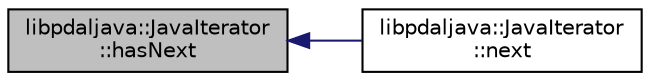 digraph "libpdaljava::JavaIterator::hasNext"
{
  edge [fontname="Helvetica",fontsize="10",labelfontname="Helvetica",labelfontsize="10"];
  node [fontname="Helvetica",fontsize="10",shape=record];
  rankdir="LR";
  Node1 [label="libpdaljava::JavaIterator\l::hasNext",height=0.2,width=0.4,color="black", fillcolor="grey75", style="filled", fontcolor="black"];
  Node1 -> Node2 [dir="back",color="midnightblue",fontsize="10",style="solid",fontname="Helvetica"];
  Node2 [label="libpdaljava::JavaIterator\l::next",height=0.2,width=0.4,color="black", fillcolor="white", style="filled",URL="$classlibpdaljava_1_1JavaIterator.html#afddd2c28b3f11044a3fd1773412d0057"];
}
